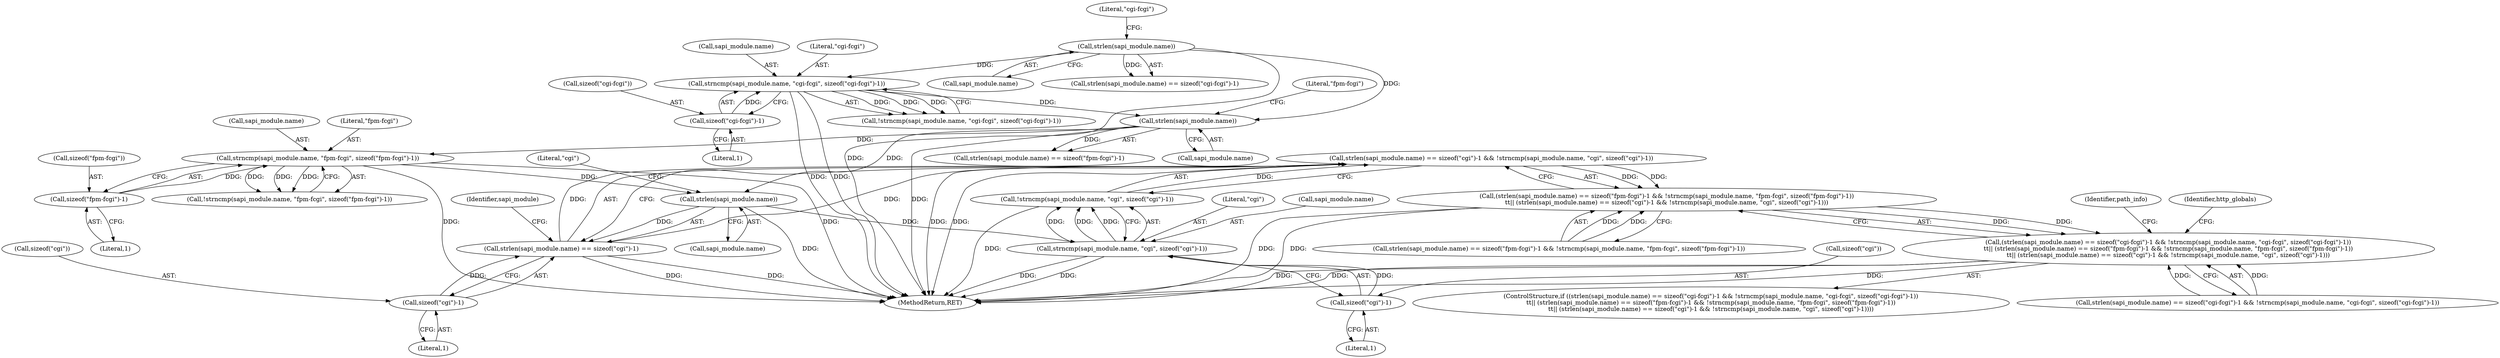digraph "0_php_bf58162ddf970f63502837f366930e44d6a992cf@API" {
"1000368" [label="(Call,strlen(sapi_module.name) == sizeof(\"cgi\")-1 && !strncmp(sapi_module.name, \"cgi\", sizeof(\"cgi\")-1))"];
"1000369" [label="(Call,strlen(sapi_module.name) == sizeof(\"cgi\")-1)"];
"1000370" [label="(Call,strlen(sapi_module.name))"];
"1000350" [label="(Call,strlen(sapi_module.name))"];
"1000338" [label="(Call,strncmp(sapi_module.name, \"cgi-fcgi\", sizeof(\"cgi-fcgi\")-1))"];
"1000329" [label="(Call,strlen(sapi_module.name))"];
"1000343" [label="(Call,sizeof(\"cgi-fcgi\")-1)"];
"1000359" [label="(Call,strncmp(sapi_module.name, \"fpm-fcgi\", sizeof(\"fpm-fcgi\")-1))"];
"1000364" [label="(Call,sizeof(\"fpm-fcgi\")-1)"];
"1000374" [label="(Call,sizeof(\"cgi\")-1)"];
"1000378" [label="(Call,!strncmp(sapi_module.name, \"cgi\", sizeof(\"cgi\")-1))"];
"1000379" [label="(Call,strncmp(sapi_module.name, \"cgi\", sizeof(\"cgi\")-1))"];
"1000384" [label="(Call,sizeof(\"cgi\")-1)"];
"1000347" [label="(Call,(strlen(sapi_module.name) == sizeof(\"fpm-fcgi\")-1 && !strncmp(sapi_module.name, \"fpm-fcgi\", sizeof(\"fpm-fcgi\")-1))\n\t\t|| (strlen(sapi_module.name) == sizeof(\"cgi\")-1 && !strncmp(sapi_module.name, \"cgi\", sizeof(\"cgi\")-1)))"];
"1000326" [label="(Call,(strlen(sapi_module.name) == sizeof(\"cgi-fcgi\")-1 && !strncmp(sapi_module.name, \"cgi-fcgi\", sizeof(\"cgi-fcgi\")-1))\n\t\t|| (strlen(sapi_module.name) == sizeof(\"fpm-fcgi\")-1 && !strncmp(sapi_module.name, \"fpm-fcgi\", sizeof(\"fpm-fcgi\")-1))\n\t\t|| (strlen(sapi_module.name) == sizeof(\"cgi\")-1 && !strncmp(sapi_module.name, \"cgi\", sizeof(\"cgi\")-1)))"];
"1000356" [label="(Literal,\"fpm-fcgi\")"];
"1000346" [label="(Literal,1)"];
"1001030" [label="(MethodReturn,RET)"];
"1000374" [label="(Call,sizeof(\"cgi\")-1)"];
"1000377" [label="(Literal,1)"];
"1000375" [label="(Call,sizeof(\"cgi\"))"];
"1000337" [label="(Call,!strncmp(sapi_module.name, \"cgi-fcgi\", sizeof(\"cgi-fcgi\")-1))"];
"1000383" [label="(Literal,\"cgi\")"];
"1000369" [label="(Call,strlen(sapi_module.name) == sizeof(\"cgi\")-1)"];
"1000343" [label="(Call,sizeof(\"cgi-fcgi\")-1)"];
"1000364" [label="(Call,sizeof(\"fpm-fcgi\")-1)"];
"1000325" [label="(ControlStructure,if ((strlen(sapi_module.name) == sizeof(\"cgi-fcgi\")-1 && !strncmp(sapi_module.name, \"cgi-fcgi\", sizeof(\"cgi-fcgi\")-1))\n\t\t|| (strlen(sapi_module.name) == sizeof(\"fpm-fcgi\")-1 && !strncmp(sapi_module.name, \"fpm-fcgi\", sizeof(\"fpm-fcgi\")-1))\n\t\t|| (strlen(sapi_module.name) == sizeof(\"cgi\")-1 && !strncmp(sapi_module.name, \"cgi\", sizeof(\"cgi\")-1))))"];
"1000326" [label="(Call,(strlen(sapi_module.name) == sizeof(\"cgi-fcgi\")-1 && !strncmp(sapi_module.name, \"cgi-fcgi\", sizeof(\"cgi-fcgi\")-1))\n\t\t|| (strlen(sapi_module.name) == sizeof(\"fpm-fcgi\")-1 && !strncmp(sapi_module.name, \"fpm-fcgi\", sizeof(\"fpm-fcgi\")-1))\n\t\t|| (strlen(sapi_module.name) == sizeof(\"cgi\")-1 && !strncmp(sapi_module.name, \"cgi\", sizeof(\"cgi\")-1)))"];
"1000368" [label="(Call,strlen(sapi_module.name) == sizeof(\"cgi\")-1 && !strncmp(sapi_module.name, \"cgi\", sizeof(\"cgi\")-1))"];
"1000378" [label="(Call,!strncmp(sapi_module.name, \"cgi\", sizeof(\"cgi\")-1))"];
"1000376" [label="(Literal,\"cgi\")"];
"1000358" [label="(Call,!strncmp(sapi_module.name, \"fpm-fcgi\", sizeof(\"fpm-fcgi\")-1))"];
"1000329" [label="(Call,strlen(sapi_module.name))"];
"1000384" [label="(Call,sizeof(\"cgi\")-1)"];
"1000385" [label="(Call,sizeof(\"cgi\"))"];
"1000367" [label="(Literal,1)"];
"1000327" [label="(Call,strlen(sapi_module.name) == sizeof(\"cgi-fcgi\")-1 && !strncmp(sapi_module.name, \"cgi-fcgi\", sizeof(\"cgi-fcgi\")-1))"];
"1000392" [label="(Identifier,http_globals)"];
"1000339" [label="(Call,sapi_module.name)"];
"1000359" [label="(Call,strncmp(sapi_module.name, \"fpm-fcgi\", sizeof(\"fpm-fcgi\")-1))"];
"1000342" [label="(Literal,\"cgi-fcgi\")"];
"1000351" [label="(Call,sapi_module.name)"];
"1000330" [label="(Call,sapi_module.name)"];
"1000365" [label="(Call,sizeof(\"fpm-fcgi\"))"];
"1000347" [label="(Call,(strlen(sapi_module.name) == sizeof(\"fpm-fcgi\")-1 && !strncmp(sapi_module.name, \"fpm-fcgi\", sizeof(\"fpm-fcgi\")-1))\n\t\t|| (strlen(sapi_module.name) == sizeof(\"cgi\")-1 && !strncmp(sapi_module.name, \"cgi\", sizeof(\"cgi\")-1)))"];
"1000379" [label="(Call,strncmp(sapi_module.name, \"cgi\", sizeof(\"cgi\")-1))"];
"1000328" [label="(Call,strlen(sapi_module.name) == sizeof(\"cgi-fcgi\")-1)"];
"1000363" [label="(Literal,\"fpm-fcgi\")"];
"1000381" [label="(Identifier,sapi_module)"];
"1000371" [label="(Call,sapi_module.name)"];
"1000338" [label="(Call,strncmp(sapi_module.name, \"cgi-fcgi\", sizeof(\"cgi-fcgi\")-1))"];
"1000348" [label="(Call,strlen(sapi_module.name) == sizeof(\"fpm-fcgi\")-1 && !strncmp(sapi_module.name, \"fpm-fcgi\", sizeof(\"fpm-fcgi\")-1))"];
"1000349" [label="(Call,strlen(sapi_module.name) == sizeof(\"fpm-fcgi\")-1)"];
"1000387" [label="(Literal,1)"];
"1000350" [label="(Call,strlen(sapi_module.name))"];
"1000575" [label="(Identifier,path_info)"];
"1000344" [label="(Call,sizeof(\"cgi-fcgi\"))"];
"1000335" [label="(Literal,\"cgi-fcgi\")"];
"1000380" [label="(Call,sapi_module.name)"];
"1000360" [label="(Call,sapi_module.name)"];
"1000370" [label="(Call,strlen(sapi_module.name))"];
"1000368" -> "1000347"  [label="AST: "];
"1000368" -> "1000369"  [label="CFG: "];
"1000368" -> "1000378"  [label="CFG: "];
"1000369" -> "1000368"  [label="AST: "];
"1000378" -> "1000368"  [label="AST: "];
"1000347" -> "1000368"  [label="CFG: "];
"1000368" -> "1001030"  [label="DDG: "];
"1000368" -> "1001030"  [label="DDG: "];
"1000368" -> "1000347"  [label="DDG: "];
"1000368" -> "1000347"  [label="DDG: "];
"1000369" -> "1000368"  [label="DDG: "];
"1000369" -> "1000368"  [label="DDG: "];
"1000378" -> "1000368"  [label="DDG: "];
"1000369" -> "1000374"  [label="CFG: "];
"1000370" -> "1000369"  [label="AST: "];
"1000374" -> "1000369"  [label="AST: "];
"1000381" -> "1000369"  [label="CFG: "];
"1000369" -> "1001030"  [label="DDG: "];
"1000369" -> "1001030"  [label="DDG: "];
"1000370" -> "1000369"  [label="DDG: "];
"1000374" -> "1000369"  [label="DDG: "];
"1000370" -> "1000371"  [label="CFG: "];
"1000371" -> "1000370"  [label="AST: "];
"1000376" -> "1000370"  [label="CFG: "];
"1000370" -> "1001030"  [label="DDG: "];
"1000350" -> "1000370"  [label="DDG: "];
"1000359" -> "1000370"  [label="DDG: "];
"1000370" -> "1000379"  [label="DDG: "];
"1000350" -> "1000349"  [label="AST: "];
"1000350" -> "1000351"  [label="CFG: "];
"1000351" -> "1000350"  [label="AST: "];
"1000356" -> "1000350"  [label="CFG: "];
"1000350" -> "1001030"  [label="DDG: "];
"1000350" -> "1000349"  [label="DDG: "];
"1000338" -> "1000350"  [label="DDG: "];
"1000329" -> "1000350"  [label="DDG: "];
"1000350" -> "1000359"  [label="DDG: "];
"1000338" -> "1000337"  [label="AST: "];
"1000338" -> "1000343"  [label="CFG: "];
"1000339" -> "1000338"  [label="AST: "];
"1000342" -> "1000338"  [label="AST: "];
"1000343" -> "1000338"  [label="AST: "];
"1000337" -> "1000338"  [label="CFG: "];
"1000338" -> "1001030"  [label="DDG: "];
"1000338" -> "1001030"  [label="DDG: "];
"1000338" -> "1000337"  [label="DDG: "];
"1000338" -> "1000337"  [label="DDG: "];
"1000338" -> "1000337"  [label="DDG: "];
"1000329" -> "1000338"  [label="DDG: "];
"1000343" -> "1000338"  [label="DDG: "];
"1000329" -> "1000328"  [label="AST: "];
"1000329" -> "1000330"  [label="CFG: "];
"1000330" -> "1000329"  [label="AST: "];
"1000335" -> "1000329"  [label="CFG: "];
"1000329" -> "1001030"  [label="DDG: "];
"1000329" -> "1000328"  [label="DDG: "];
"1000343" -> "1000346"  [label="CFG: "];
"1000344" -> "1000343"  [label="AST: "];
"1000346" -> "1000343"  [label="AST: "];
"1000359" -> "1000358"  [label="AST: "];
"1000359" -> "1000364"  [label="CFG: "];
"1000360" -> "1000359"  [label="AST: "];
"1000363" -> "1000359"  [label="AST: "];
"1000364" -> "1000359"  [label="AST: "];
"1000358" -> "1000359"  [label="CFG: "];
"1000359" -> "1001030"  [label="DDG: "];
"1000359" -> "1001030"  [label="DDG: "];
"1000359" -> "1000358"  [label="DDG: "];
"1000359" -> "1000358"  [label="DDG: "];
"1000359" -> "1000358"  [label="DDG: "];
"1000364" -> "1000359"  [label="DDG: "];
"1000364" -> "1000367"  [label="CFG: "];
"1000365" -> "1000364"  [label="AST: "];
"1000367" -> "1000364"  [label="AST: "];
"1000374" -> "1000377"  [label="CFG: "];
"1000375" -> "1000374"  [label="AST: "];
"1000377" -> "1000374"  [label="AST: "];
"1000378" -> "1000379"  [label="CFG: "];
"1000379" -> "1000378"  [label="AST: "];
"1000378" -> "1001030"  [label="DDG: "];
"1000379" -> "1000378"  [label="DDG: "];
"1000379" -> "1000378"  [label="DDG: "];
"1000379" -> "1000378"  [label="DDG: "];
"1000379" -> "1000384"  [label="CFG: "];
"1000380" -> "1000379"  [label="AST: "];
"1000383" -> "1000379"  [label="AST: "];
"1000384" -> "1000379"  [label="AST: "];
"1000379" -> "1001030"  [label="DDG: "];
"1000379" -> "1001030"  [label="DDG: "];
"1000384" -> "1000379"  [label="DDG: "];
"1000384" -> "1000387"  [label="CFG: "];
"1000385" -> "1000384"  [label="AST: "];
"1000387" -> "1000384"  [label="AST: "];
"1000347" -> "1000326"  [label="AST: "];
"1000347" -> "1000348"  [label="CFG: "];
"1000348" -> "1000347"  [label="AST: "];
"1000326" -> "1000347"  [label="CFG: "];
"1000347" -> "1001030"  [label="DDG: "];
"1000347" -> "1001030"  [label="DDG: "];
"1000347" -> "1000326"  [label="DDG: "];
"1000347" -> "1000326"  [label="DDG: "];
"1000348" -> "1000347"  [label="DDG: "];
"1000348" -> "1000347"  [label="DDG: "];
"1000326" -> "1000325"  [label="AST: "];
"1000326" -> "1000327"  [label="CFG: "];
"1000327" -> "1000326"  [label="AST: "];
"1000392" -> "1000326"  [label="CFG: "];
"1000575" -> "1000326"  [label="CFG: "];
"1000326" -> "1001030"  [label="DDG: "];
"1000326" -> "1001030"  [label="DDG: "];
"1000326" -> "1001030"  [label="DDG: "];
"1000327" -> "1000326"  [label="DDG: "];
"1000327" -> "1000326"  [label="DDG: "];
}
